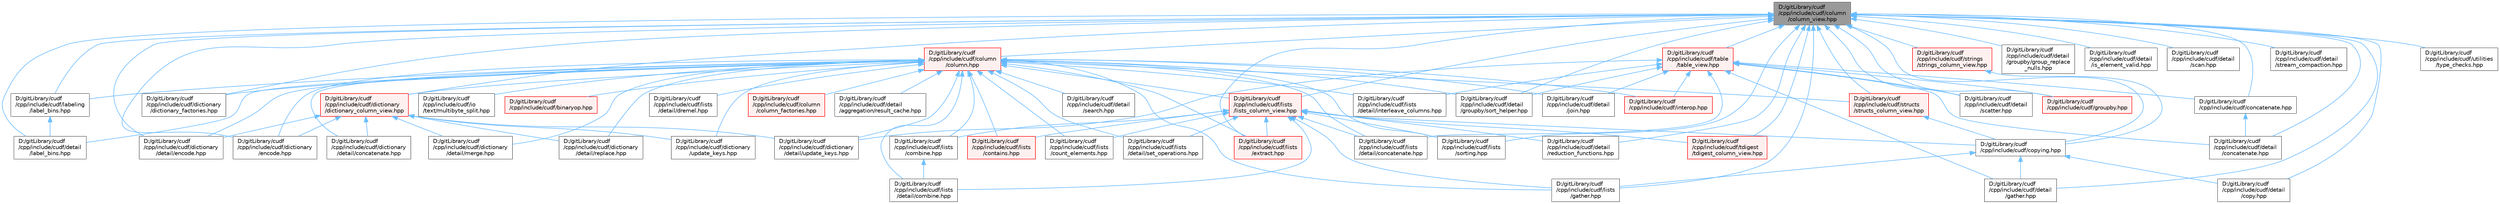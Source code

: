 digraph "D:/gitLibrary/cudf/cpp/include/cudf/column/column_view.hpp"
{
 // LATEX_PDF_SIZE
  bgcolor="transparent";
  edge [fontname=Helvetica,fontsize=10,labelfontname=Helvetica,labelfontsize=10];
  node [fontname=Helvetica,fontsize=10,shape=box,height=0.2,width=0.4];
  Node1 [id="Node000001",label="D:/gitLibrary/cudf\l/cpp/include/cudf/column\l/column_view.hpp",height=0.2,width=0.4,color="gray40", fillcolor="grey60", style="filled", fontcolor="black",tooltip="column view class definitions"];
  Node1 -> Node2 [id="edge1_Node000001_Node000002",dir="back",color="steelblue1",style="solid",tooltip=" "];
  Node2 [id="Node000002",label="D:/gitLibrary/cudf\l/cpp/include/cudf/column\l/column.hpp",height=0.2,width=0.4,color="red", fillcolor="#FFF0F0", style="filled",URL="$column_8hpp.html",tooltip="Class definition for cudf::column"];
  Node2 -> Node3 [id="edge2_Node000002_Node000003",dir="back",color="steelblue1",style="solid",tooltip=" "];
  Node3 [id="Node000003",label="D:/gitLibrary/cudf\l/cpp/include/cudf/binaryop.hpp",height=0.2,width=0.4,color="red", fillcolor="#FFF0F0", style="filled",URL="$binaryop_8hpp.html",tooltip="Column APIs for binary ops"];
  Node2 -> Node5 [id="edge3_Node000002_Node000005",dir="back",color="steelblue1",style="solid",tooltip=" "];
  Node5 [id="Node000005",label="D:/gitLibrary/cudf\l/cpp/include/cudf/column\l/column_factories.hpp",height=0.2,width=0.4,color="red", fillcolor="#FFF0F0", style="filled",URL="$column__factories_8hpp.html",tooltip="Column factory APIs"];
  Node2 -> Node7 [id="edge4_Node000002_Node000007",dir="back",color="steelblue1",style="solid",tooltip=" "];
  Node7 [id="Node000007",label="D:/gitLibrary/cudf\l/cpp/include/cudf/detail\l/aggregation/result_cache.hpp",height=0.2,width=0.4,color="grey40", fillcolor="white", style="filled",URL="$result__cache_8hpp.html",tooltip=" "];
  Node2 -> Node8 [id="edge5_Node000002_Node000008",dir="back",color="steelblue1",style="solid",tooltip=" "];
  Node8 [id="Node000008",label="D:/gitLibrary/cudf\l/cpp/include/cudf/detail\l/groupby/sort_helper.hpp",height=0.2,width=0.4,color="grey40", fillcolor="white", style="filled",URL="$sort__helper_8hpp.html",tooltip=" "];
  Node2 -> Node9 [id="edge6_Node000002_Node000009",dir="back",color="steelblue1",style="solid",tooltip=" "];
  Node9 [id="Node000009",label="D:/gitLibrary/cudf\l/cpp/include/cudf/detail\l/join.hpp",height=0.2,width=0.4,color="grey40", fillcolor="white", style="filled",URL="$detail_2join_8hpp.html",tooltip=" "];
  Node2 -> Node10 [id="edge7_Node000002_Node000010",dir="back",color="steelblue1",style="solid",tooltip=" "];
  Node10 [id="Node000010",label="D:/gitLibrary/cudf\l/cpp/include/cudf/detail\l/label_bins.hpp",height=0.2,width=0.4,color="grey40", fillcolor="white", style="filled",URL="$detail_2label__bins_8hpp.html",tooltip="Internal APIs for labeling values by bin."];
  Node2 -> Node11 [id="edge8_Node000002_Node000011",dir="back",color="steelblue1",style="solid",tooltip=" "];
  Node11 [id="Node000011",label="D:/gitLibrary/cudf\l/cpp/include/cudf/detail\l/search.hpp",height=0.2,width=0.4,color="grey40", fillcolor="white", style="filled",URL="$detail_2search_8hpp.html",tooltip=" "];
  Node2 -> Node12 [id="edge9_Node000002_Node000012",dir="back",color="steelblue1",style="solid",tooltip=" "];
  Node12 [id="Node000012",label="D:/gitLibrary/cudf\l/cpp/include/cudf/dictionary\l/detail/concatenate.hpp",height=0.2,width=0.4,color="grey40", fillcolor="white", style="filled",URL="$dictionary_2detail_2concatenate_8hpp.html",tooltip=" "];
  Node2 -> Node13 [id="edge10_Node000002_Node000013",dir="back",color="steelblue1",style="solid",tooltip=" "];
  Node13 [id="Node000013",label="D:/gitLibrary/cudf\l/cpp/include/cudf/dictionary\l/detail/encode.hpp",height=0.2,width=0.4,color="grey40", fillcolor="white", style="filled",URL="$detail_2encode_8hpp.html",tooltip=" "];
  Node2 -> Node14 [id="edge11_Node000002_Node000014",dir="back",color="steelblue1",style="solid",tooltip=" "];
  Node14 [id="Node000014",label="D:/gitLibrary/cudf\l/cpp/include/cudf/dictionary\l/detail/merge.hpp",height=0.2,width=0.4,color="grey40", fillcolor="white", style="filled",URL="$dictionary_2detail_2merge_8hpp.html",tooltip=" "];
  Node2 -> Node15 [id="edge12_Node000002_Node000015",dir="back",color="steelblue1",style="solid",tooltip=" "];
  Node15 [id="Node000015",label="D:/gitLibrary/cudf\l/cpp/include/cudf/dictionary\l/detail/replace.hpp",height=0.2,width=0.4,color="grey40", fillcolor="white", style="filled",URL="$dictionary_2detail_2replace_8hpp.html",tooltip=" "];
  Node2 -> Node16 [id="edge13_Node000002_Node000016",dir="back",color="steelblue1",style="solid",tooltip=" "];
  Node16 [id="Node000016",label="D:/gitLibrary/cudf\l/cpp/include/cudf/dictionary\l/detail/update_keys.hpp",height=0.2,width=0.4,color="grey40", fillcolor="white", style="filled",URL="$detail_2update__keys_8hpp.html",tooltip=" "];
  Node2 -> Node17 [id="edge14_Node000002_Node000017",dir="back",color="steelblue1",style="solid",tooltip=" "];
  Node17 [id="Node000017",label="D:/gitLibrary/cudf\l/cpp/include/cudf/dictionary\l/dictionary_column_view.hpp",height=0.2,width=0.4,color="red", fillcolor="#FFF0F0", style="filled",URL="$dictionary__column__view_8hpp.html",tooltip="Class definition for cudf::dictionary_column_view"];
  Node17 -> Node12 [id="edge15_Node000017_Node000012",dir="back",color="steelblue1",style="solid",tooltip=" "];
  Node17 -> Node13 [id="edge16_Node000017_Node000013",dir="back",color="steelblue1",style="solid",tooltip=" "];
  Node17 -> Node14 [id="edge17_Node000017_Node000014",dir="back",color="steelblue1",style="solid",tooltip=" "];
  Node17 -> Node15 [id="edge18_Node000017_Node000015",dir="back",color="steelblue1",style="solid",tooltip=" "];
  Node17 -> Node16 [id="edge19_Node000017_Node000016",dir="back",color="steelblue1",style="solid",tooltip=" "];
  Node17 -> Node19 [id="edge20_Node000017_Node000019",dir="back",color="steelblue1",style="solid",tooltip=" "];
  Node19 [id="Node000019",label="D:/gitLibrary/cudf\l/cpp/include/cudf/dictionary\l/encode.hpp",height=0.2,width=0.4,color="grey40", fillcolor="white", style="filled",URL="$encode_8hpp.html",tooltip="Dictionary column encode and decode APIs"];
  Node17 -> Node21 [id="edge21_Node000017_Node000021",dir="back",color="steelblue1",style="solid",tooltip=" "];
  Node21 [id="Node000021",label="D:/gitLibrary/cudf\l/cpp/include/cudf/dictionary\l/update_keys.hpp",height=0.2,width=0.4,color="grey40", fillcolor="white", style="filled",URL="$update__keys_8hpp.html",tooltip=" "];
  Node2 -> Node22 [id="edge22_Node000002_Node000022",dir="back",color="steelblue1",style="solid",tooltip=" "];
  Node22 [id="Node000022",label="D:/gitLibrary/cudf\l/cpp/include/cudf/dictionary\l/dictionary_factories.hpp",height=0.2,width=0.4,color="grey40", fillcolor="white", style="filled",URL="$dictionary__factories_8hpp.html",tooltip=" "];
  Node2 -> Node19 [id="edge23_Node000002_Node000019",dir="back",color="steelblue1",style="solid",tooltip=" "];
  Node2 -> Node21 [id="edge24_Node000002_Node000021",dir="back",color="steelblue1",style="solid",tooltip=" "];
  Node2 -> Node23 [id="edge25_Node000002_Node000023",dir="back",color="steelblue1",style="solid",tooltip=" "];
  Node23 [id="Node000023",label="D:/gitLibrary/cudf\l/cpp/include/cudf/interop.hpp",height=0.2,width=0.4,color="red", fillcolor="#FFF0F0", style="filled",URL="$interop_8hpp.html",tooltip=" "];
  Node2 -> Node25 [id="edge26_Node000002_Node000025",dir="back",color="steelblue1",style="solid",tooltip=" "];
  Node25 [id="Node000025",label="D:/gitLibrary/cudf\l/cpp/include/cudf/io\l/text/multibyte_split.hpp",height=0.2,width=0.4,color="grey40", fillcolor="white", style="filled",URL="$multibyte__split_8hpp.html",tooltip=" "];
  Node2 -> Node26 [id="edge27_Node000002_Node000026",dir="back",color="steelblue1",style="solid",tooltip=" "];
  Node26 [id="Node000026",label="D:/gitLibrary/cudf\l/cpp/include/cudf/labeling\l/label_bins.hpp",height=0.2,width=0.4,color="grey40", fillcolor="white", style="filled",URL="$labeling_2label__bins_8hpp.html",tooltip="APIs for labeling values by bin."];
  Node26 -> Node10 [id="edge28_Node000026_Node000010",dir="back",color="steelblue1",style="solid",tooltip=" "];
  Node2 -> Node27 [id="edge29_Node000002_Node000027",dir="back",color="steelblue1",style="solid",tooltip=" "];
  Node27 [id="Node000027",label="D:/gitLibrary/cudf\l/cpp/include/cudf/lists\l/combine.hpp",height=0.2,width=0.4,color="grey40", fillcolor="white", style="filled",URL="$lists_2combine_8hpp.html",tooltip=" "];
  Node27 -> Node28 [id="edge30_Node000027_Node000028",dir="back",color="steelblue1",style="solid",tooltip=" "];
  Node28 [id="Node000028",label="D:/gitLibrary/cudf\l/cpp/include/cudf/lists\l/detail/combine.hpp",height=0.2,width=0.4,color="grey40", fillcolor="white", style="filled",URL="$lists_2detail_2combine_8hpp.html",tooltip=" "];
  Node2 -> Node29 [id="edge31_Node000002_Node000029",dir="back",color="steelblue1",style="solid",tooltip=" "];
  Node29 [id="Node000029",label="D:/gitLibrary/cudf\l/cpp/include/cudf/lists\l/contains.hpp",height=0.2,width=0.4,color="red", fillcolor="#FFF0F0", style="filled",URL="$lists_2contains_8hpp.html",tooltip=" "];
  Node2 -> Node31 [id="edge32_Node000002_Node000031",dir="back",color="steelblue1",style="solid",tooltip=" "];
  Node31 [id="Node000031",label="D:/gitLibrary/cudf\l/cpp/include/cudf/lists\l/count_elements.hpp",height=0.2,width=0.4,color="grey40", fillcolor="white", style="filled",URL="$count__elements_8hpp.html",tooltip=" "];
  Node2 -> Node28 [id="edge33_Node000002_Node000028",dir="back",color="steelblue1",style="solid",tooltip=" "];
  Node2 -> Node32 [id="edge34_Node000002_Node000032",dir="back",color="steelblue1",style="solid",tooltip=" "];
  Node32 [id="Node000032",label="D:/gitLibrary/cudf\l/cpp/include/cudf/lists\l/detail/concatenate.hpp",height=0.2,width=0.4,color="grey40", fillcolor="white", style="filled",URL="$lists_2detail_2concatenate_8hpp.html",tooltip=" "];
  Node2 -> Node33 [id="edge35_Node000002_Node000033",dir="back",color="steelblue1",style="solid",tooltip=" "];
  Node33 [id="Node000033",label="D:/gitLibrary/cudf\l/cpp/include/cudf/lists\l/detail/dremel.hpp",height=0.2,width=0.4,color="grey40", fillcolor="white", style="filled",URL="$dremel_8hpp.html",tooltip=" "];
  Node2 -> Node34 [id="edge36_Node000002_Node000034",dir="back",color="steelblue1",style="solid",tooltip=" "];
  Node34 [id="Node000034",label="D:/gitLibrary/cudf\l/cpp/include/cudf/lists\l/detail/interleave_columns.hpp",height=0.2,width=0.4,color="grey40", fillcolor="white", style="filled",URL="$interleave__columns_8hpp.html",tooltip=" "];
  Node2 -> Node35 [id="edge37_Node000002_Node000035",dir="back",color="steelblue1",style="solid",tooltip=" "];
  Node35 [id="Node000035",label="D:/gitLibrary/cudf\l/cpp/include/cudf/lists\l/detail/set_operations.hpp",height=0.2,width=0.4,color="grey40", fillcolor="white", style="filled",URL="$detail_2set__operations_8hpp.html",tooltip=" "];
  Node2 -> Node38 [id="edge38_Node000002_Node000038",dir="back",color="steelblue1",style="solid",tooltip=" "];
  Node38 [id="Node000038",label="D:/gitLibrary/cudf\l/cpp/include/cudf/lists\l/extract.hpp",height=0.2,width=0.4,color="red", fillcolor="#FFF0F0", style="filled",URL="$lists_2extract_8hpp.html",tooltip=" "];
  Node2 -> Node40 [id="edge39_Node000002_Node000040",dir="back",color="steelblue1",style="solid",tooltip=" "];
  Node40 [id="Node000040",label="D:/gitLibrary/cudf\l/cpp/include/cudf/lists\l/gather.hpp",height=0.2,width=0.4,color="grey40", fillcolor="white", style="filled",URL="$lists_2gather_8hpp.html",tooltip=" "];
  Node2 -> Node42 [id="edge40_Node000002_Node000042",dir="back",color="steelblue1",style="solid",tooltip=" "];
  Node42 [id="Node000042",label="D:/gitLibrary/cudf\l/cpp/include/cudf/lists\l/lists_column_view.hpp",height=0.2,width=0.4,color="red", fillcolor="#FFF0F0", style="filled",URL="$lists__column__view_8hpp.html",tooltip="Class definition for cudf::lists_column_view"];
  Node42 -> Node43 [id="edge41_Node000042_Node000043",dir="back",color="steelblue1",style="solid",tooltip=" "];
  Node43 [id="Node000043",label="D:/gitLibrary/cudf\l/cpp/include/cudf/copying.hpp",height=0.2,width=0.4,color="grey40", fillcolor="white", style="filled",URL="$copying_8hpp.html",tooltip="Column APIs for gather, scatter, split, slice, etc."];
  Node43 -> Node44 [id="edge42_Node000043_Node000044",dir="back",color="steelblue1",style="solid",tooltip=" "];
  Node44 [id="Node000044",label="D:/gitLibrary/cudf\l/cpp/include/cudf/detail\l/copy.hpp",height=0.2,width=0.4,color="grey40", fillcolor="white", style="filled",URL="$copy_8hpp.html",tooltip=" "];
  Node43 -> Node45 [id="edge43_Node000043_Node000045",dir="back",color="steelblue1",style="solid",tooltip=" "];
  Node45 [id="Node000045",label="D:/gitLibrary/cudf\l/cpp/include/cudf/detail\l/gather.hpp",height=0.2,width=0.4,color="grey40", fillcolor="white", style="filled",URL="$detail_2gather_8hpp.html",tooltip=" "];
  Node43 -> Node40 [id="edge44_Node000043_Node000040",dir="back",color="steelblue1",style="solid",tooltip=" "];
  Node42 -> Node46 [id="edge45_Node000042_Node000046",dir="back",color="steelblue1",style="solid",tooltip=" "];
  Node46 [id="Node000046",label="D:/gitLibrary/cudf\l/cpp/include/cudf/detail\l/reduction_functions.hpp",height=0.2,width=0.4,color="grey40", fillcolor="white", style="filled",URL="$reduction__functions_8hpp.html",tooltip=" "];
  Node42 -> Node27 [id="edge46_Node000042_Node000027",dir="back",color="steelblue1",style="solid",tooltip=" "];
  Node42 -> Node29 [id="edge47_Node000042_Node000029",dir="back",color="steelblue1",style="solid",tooltip=" "];
  Node42 -> Node31 [id="edge48_Node000042_Node000031",dir="back",color="steelblue1",style="solid",tooltip=" "];
  Node42 -> Node28 [id="edge49_Node000042_Node000028",dir="back",color="steelblue1",style="solid",tooltip=" "];
  Node42 -> Node32 [id="edge50_Node000042_Node000032",dir="back",color="steelblue1",style="solid",tooltip=" "];
  Node42 -> Node35 [id="edge51_Node000042_Node000035",dir="back",color="steelblue1",style="solid",tooltip=" "];
  Node42 -> Node38 [id="edge52_Node000042_Node000038",dir="back",color="steelblue1",style="solid",tooltip=" "];
  Node42 -> Node40 [id="edge53_Node000042_Node000040",dir="back",color="steelblue1",style="solid",tooltip=" "];
  Node42 -> Node50 [id="edge54_Node000042_Node000050",dir="back",color="steelblue1",style="solid",tooltip=" "];
  Node50 [id="Node000050",label="D:/gitLibrary/cudf\l/cpp/include/cudf/lists\l/sorting.hpp",height=0.2,width=0.4,color="grey40", fillcolor="white", style="filled",URL="$lists_2sorting_8hpp.html",tooltip=" "];
  Node42 -> Node55 [id="edge55_Node000042_Node000055",dir="back",color="steelblue1",style="solid",tooltip=" "];
  Node55 [id="Node000055",label="D:/gitLibrary/cudf\l/cpp/include/cudf/tdigest\l/tdigest_column_view.hpp",height=0.2,width=0.4,color="red", fillcolor="#FFF0F0", style="filled",URL="$tdigest__column__view_8hpp.html",tooltip=" "];
  Node2 -> Node50 [id="edge56_Node000002_Node000050",dir="back",color="steelblue1",style="solid",tooltip=" "];
  Node2 -> Node109 [id="edge57_Node000002_Node000109",dir="back",color="steelblue1",style="solid",tooltip=" "];
  Node109 [id="Node000109",label="D:/gitLibrary/cudf\l/cpp/include/cudf/structs\l/structs_column_view.hpp",height=0.2,width=0.4,color="red", fillcolor="#FFF0F0", style="filled",URL="$structs__column__view_8hpp.html",tooltip="Class definition for cudf::structs_column_view."];
  Node109 -> Node43 [id="edge58_Node000109_Node000043",dir="back",color="steelblue1",style="solid",tooltip=" "];
  Node1 -> Node133 [id="edge59_Node000001_Node000133",dir="back",color="steelblue1",style="solid",tooltip=" "];
  Node133 [id="Node000133",label="D:/gitLibrary/cudf\l/cpp/include/cudf/concatenate.hpp",height=0.2,width=0.4,color="grey40", fillcolor="white", style="filled",URL="$concatenate_8hpp.html",tooltip="Concatenate columns APIs"];
  Node133 -> Node134 [id="edge60_Node000133_Node000134",dir="back",color="steelblue1",style="solid",tooltip=" "];
  Node134 [id="Node000134",label="D:/gitLibrary/cudf\l/cpp/include/cudf/detail\l/concatenate.hpp",height=0.2,width=0.4,color="grey40", fillcolor="white", style="filled",URL="$detail_2concatenate_8hpp.html",tooltip=" "];
  Node1 -> Node43 [id="edge61_Node000001_Node000043",dir="back",color="steelblue1",style="solid",tooltip=" "];
  Node1 -> Node134 [id="edge62_Node000001_Node000134",dir="back",color="steelblue1",style="solid",tooltip=" "];
  Node1 -> Node44 [id="edge63_Node000001_Node000044",dir="back",color="steelblue1",style="solid",tooltip=" "];
  Node1 -> Node45 [id="edge64_Node000001_Node000045",dir="back",color="steelblue1",style="solid",tooltip=" "];
  Node1 -> Node135 [id="edge65_Node000001_Node000135",dir="back",color="steelblue1",style="solid",tooltip=" "];
  Node135 [id="Node000135",label="D:/gitLibrary/cudf\l/cpp/include/cudf/detail\l/groupby/group_replace\l_nulls.hpp",height=0.2,width=0.4,color="grey40", fillcolor="white", style="filled",URL="$group__replace__nulls_8hpp.html",tooltip=" "];
  Node1 -> Node8 [id="edge66_Node000001_Node000008",dir="back",color="steelblue1",style="solid",tooltip=" "];
  Node1 -> Node136 [id="edge67_Node000001_Node000136",dir="back",color="steelblue1",style="solid",tooltip=" "];
  Node136 [id="Node000136",label="D:/gitLibrary/cudf\l/cpp/include/cudf/detail\l/is_element_valid.hpp",height=0.2,width=0.4,color="grey40", fillcolor="white", style="filled",URL="$is__element__valid_8hpp.html",tooltip=" "];
  Node1 -> Node10 [id="edge68_Node000001_Node000010",dir="back",color="steelblue1",style="solid",tooltip=" "];
  Node1 -> Node46 [id="edge69_Node000001_Node000046",dir="back",color="steelblue1",style="solid",tooltip=" "];
  Node1 -> Node137 [id="edge70_Node000001_Node000137",dir="back",color="steelblue1",style="solid",tooltip=" "];
  Node137 [id="Node000137",label="D:/gitLibrary/cudf\l/cpp/include/cudf/detail\l/scan.hpp",height=0.2,width=0.4,color="grey40", fillcolor="white", style="filled",URL="$scan_8hpp.html",tooltip=" "];
  Node1 -> Node112 [id="edge71_Node000001_Node000112",dir="back",color="steelblue1",style="solid",tooltip=" "];
  Node112 [id="Node000112",label="D:/gitLibrary/cudf\l/cpp/include/cudf/detail\l/scatter.hpp",height=0.2,width=0.4,color="grey40", fillcolor="white", style="filled",URL="$scatter_8hpp.html",tooltip=" "];
  Node1 -> Node138 [id="edge72_Node000001_Node000138",dir="back",color="steelblue1",style="solid",tooltip=" "];
  Node138 [id="Node000138",label="D:/gitLibrary/cudf\l/cpp/include/cudf/detail\l/stream_compaction.hpp",height=0.2,width=0.4,color="grey40", fillcolor="white", style="filled",URL="$detail_2stream__compaction_8hpp.html",tooltip=" "];
  Node1 -> Node13 [id="edge73_Node000001_Node000013",dir="back",color="steelblue1",style="solid",tooltip=" "];
  Node1 -> Node17 [id="edge74_Node000001_Node000017",dir="back",color="steelblue1",style="solid",tooltip=" "];
  Node1 -> Node22 [id="edge75_Node000001_Node000022",dir="back",color="steelblue1",style="solid",tooltip=" "];
  Node1 -> Node19 [id="edge76_Node000001_Node000019",dir="back",color="steelblue1",style="solid",tooltip=" "];
  Node1 -> Node139 [id="edge77_Node000001_Node000139",dir="back",color="steelblue1",style="solid",tooltip=" "];
  Node139 [id="Node000139",label="D:/gitLibrary/cudf\l/cpp/include/cudf/groupby.hpp",height=0.2,width=0.4,color="red", fillcolor="#FFF0F0", style="filled",URL="$groupby_8hpp.html",tooltip=" "];
  Node1 -> Node26 [id="edge78_Node000001_Node000026",dir="back",color="steelblue1",style="solid",tooltip=" "];
  Node1 -> Node38 [id="edge79_Node000001_Node000038",dir="back",color="steelblue1",style="solid",tooltip=" "];
  Node1 -> Node40 [id="edge80_Node000001_Node000040",dir="back",color="steelblue1",style="solid",tooltip=" "];
  Node1 -> Node42 [id="edge81_Node000001_Node000042",dir="back",color="steelblue1",style="solid",tooltip=" "];
  Node1 -> Node50 [id="edge82_Node000001_Node000050",dir="back",color="steelblue1",style="solid",tooltip=" "];
  Node1 -> Node141 [id="edge83_Node000001_Node000141",dir="back",color="steelblue1",style="solid",tooltip=" "];
  Node141 [id="Node000141",label="D:/gitLibrary/cudf\l/cpp/include/cudf/strings\l/strings_column_view.hpp",height=0.2,width=0.4,color="red", fillcolor="#FFF0F0", style="filled",URL="$strings__column__view_8hpp.html",tooltip="Class definition for cudf::strings_column_view"];
  Node141 -> Node43 [id="edge84_Node000141_Node000043",dir="back",color="steelblue1",style="solid",tooltip=" "];
  Node1 -> Node109 [id="edge85_Node000001_Node000109",dir="back",color="steelblue1",style="solid",tooltip=" "];
  Node1 -> Node143 [id="edge86_Node000001_Node000143",dir="back",color="steelblue1",style="solid",tooltip=" "];
  Node143 [id="Node000143",label="D:/gitLibrary/cudf\l/cpp/include/cudf/table\l/table_view.hpp",height=0.2,width=0.4,color="red", fillcolor="#FFF0F0", style="filled",URL="$table__view_8hpp.html",tooltip="Class definitions for (mutable)_table_view"];
  Node143 -> Node133 [id="edge87_Node000143_Node000133",dir="back",color="steelblue1",style="solid",tooltip=" "];
  Node143 -> Node134 [id="edge88_Node000143_Node000134",dir="back",color="steelblue1",style="solid",tooltip=" "];
  Node143 -> Node45 [id="edge89_Node000143_Node000045",dir="back",color="steelblue1",style="solid",tooltip=" "];
  Node143 -> Node8 [id="edge90_Node000143_Node000008",dir="back",color="steelblue1",style="solid",tooltip=" "];
  Node143 -> Node9 [id="edge91_Node000143_Node000009",dir="back",color="steelblue1",style="solid",tooltip=" "];
  Node143 -> Node112 [id="edge92_Node000143_Node000112",dir="back",color="steelblue1",style="solid",tooltip=" "];
  Node143 -> Node16 [id="edge93_Node000143_Node000016",dir="back",color="steelblue1",style="solid",tooltip=" "];
  Node143 -> Node139 [id="edge94_Node000143_Node000139",dir="back",color="steelblue1",style="solid",tooltip=" "];
  Node143 -> Node23 [id="edge95_Node000143_Node000023",dir="back",color="steelblue1",style="solid",tooltip=" "];
  Node143 -> Node32 [id="edge96_Node000143_Node000032",dir="back",color="steelblue1",style="solid",tooltip=" "];
  Node143 -> Node34 [id="edge97_Node000143_Node000034",dir="back",color="steelblue1",style="solid",tooltip=" "];
  Node1 -> Node55 [id="edge98_Node000001_Node000055",dir="back",color="steelblue1",style="solid",tooltip=" "];
  Node1 -> Node145 [id="edge99_Node000001_Node000145",dir="back",color="steelblue1",style="solid",tooltip=" "];
  Node145 [id="Node000145",label="D:/gitLibrary/cudf\l/cpp/include/cudf/utilities\l/type_checks.hpp",height=0.2,width=0.4,color="grey40", fillcolor="white", style="filled",URL="$type__checks_8hpp.html",tooltip=" "];
}
